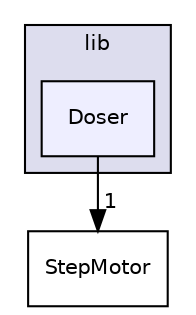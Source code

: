 digraph "/home/koray/Documents/PlatformIO/Projects/Dose/Dose/lib/Doser" {
  compound=true
  node [ fontsize="10", fontname="Helvetica"];
  edge [ labelfontsize="10", labelfontname="Helvetica"];
  subgraph clusterdir_97aefd0d527b934f1d99a682da8fe6a9 {
    graph [ bgcolor="#ddddee", pencolor="black", label="lib" fontname="Helvetica", fontsize="10", URL="dir_97aefd0d527b934f1d99a682da8fe6a9.html"]
  dir_5c3d1bfc8cd9469cdc2e448ff4067c34 [shape=box, label="Doser", style="filled", fillcolor="#eeeeff", pencolor="black", URL="dir_5c3d1bfc8cd9469cdc2e448ff4067c34.html"];
  }
  dir_1c136afa0f79c89ed15be5fcff3fa696 [shape=box label="StepMotor" URL="dir_1c136afa0f79c89ed15be5fcff3fa696.html"];
  dir_5c3d1bfc8cd9469cdc2e448ff4067c34->dir_1c136afa0f79c89ed15be5fcff3fa696 [headlabel="1", labeldistance=1.5 headhref="dir_000003_000007.html"];
}
